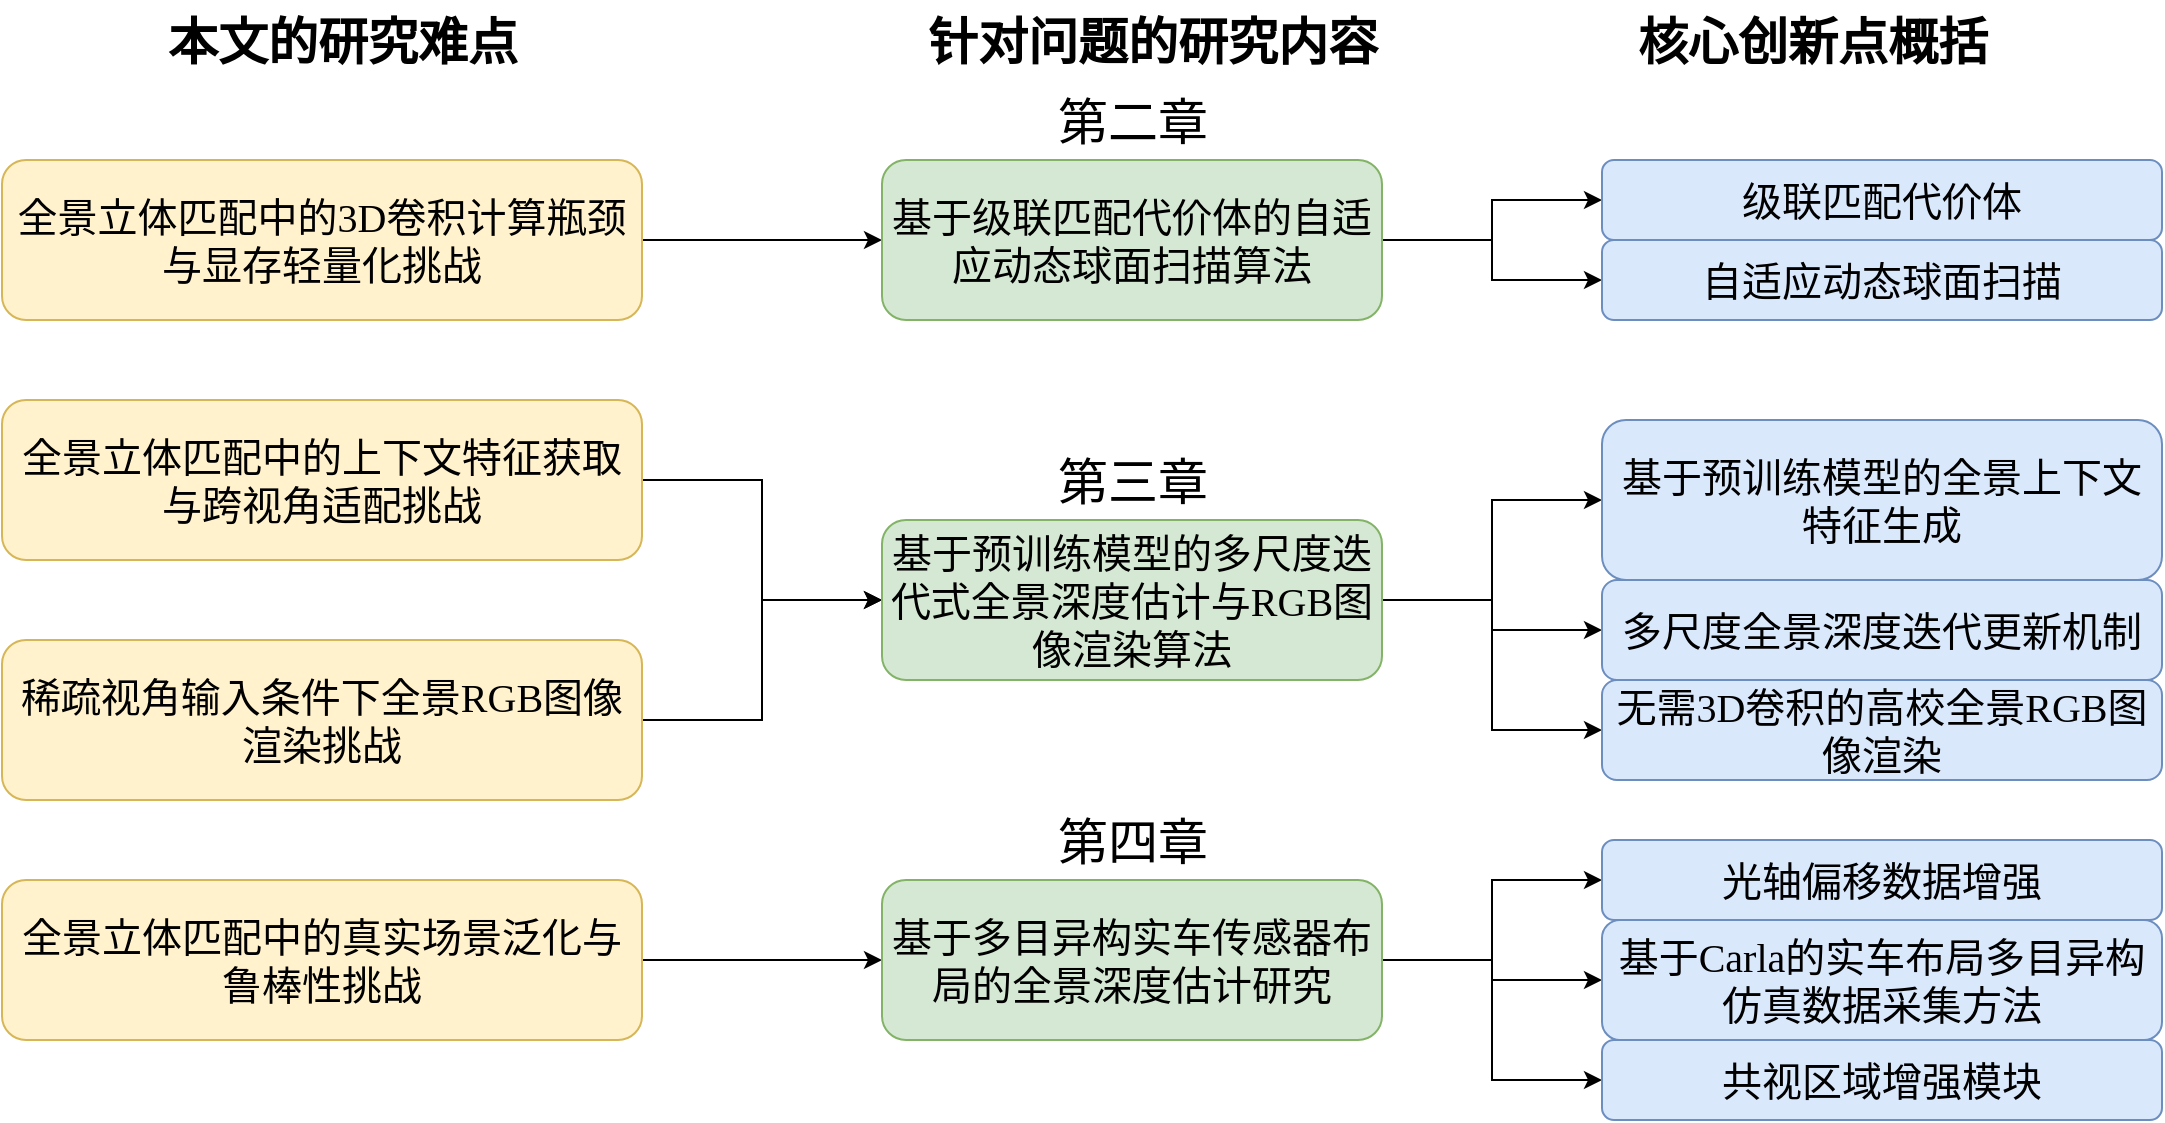 <mxfile version="26.1.3">
  <diagram name="第 1 页" id="XAZtQITo-xtTh__EvjFM">
    <mxGraphModel dx="1783" dy="986" grid="1" gridSize="10" guides="1" tooltips="1" connect="1" arrows="1" fold="1" page="1" pageScale="1" pageWidth="1600" pageHeight="900" math="0" shadow="0">
      <root>
        <mxCell id="0" />
        <mxCell id="1" parent="0" />
        <mxCell id="RTbWOXcF7epCuZFrVSqs-9" style="edgeStyle=orthogonalEdgeStyle;rounded=0;orthogonalLoop=1;jettySize=auto;html=1;entryX=0;entryY=0.5;entryDx=0;entryDy=0;" edge="1" parent="1" source="RTbWOXcF7epCuZFrVSqs-1" target="RTbWOXcF7epCuZFrVSqs-7">
          <mxGeometry relative="1" as="geometry" />
        </mxCell>
        <mxCell id="RTbWOXcF7epCuZFrVSqs-1" value="全景立体匹配中的3D卷积计算瓶颈与显存轻量化挑战" style="rounded=1;whiteSpace=wrap;html=1;fillColor=#fff2cc;strokeColor=#d6b656;fontFamily=Times New Roman;fontSize=20;direction=west;" vertex="1" parent="1">
          <mxGeometry x="320" y="160" width="320" height="80" as="geometry" />
        </mxCell>
        <mxCell id="RTbWOXcF7epCuZFrVSqs-11" style="edgeStyle=orthogonalEdgeStyle;rounded=0;orthogonalLoop=1;jettySize=auto;html=1;exitX=0;exitY=0.5;exitDx=0;exitDy=0;entryX=0;entryY=0.5;entryDx=0;entryDy=0;" edge="1" parent="1" source="RTbWOXcF7epCuZFrVSqs-3" target="RTbWOXcF7epCuZFrVSqs-10">
          <mxGeometry relative="1" as="geometry" />
        </mxCell>
        <mxCell id="RTbWOXcF7epCuZFrVSqs-3" value="全景立体匹配中的上下文特征获取与跨视角适配挑战" style="rounded=1;whiteSpace=wrap;html=1;fillColor=#fff2cc;strokeColor=#d6b656;fontFamily=Times New Roman;fontSize=20;direction=west;" vertex="1" parent="1">
          <mxGeometry x="320" y="280" width="320" height="80" as="geometry" />
        </mxCell>
        <mxCell id="RTbWOXcF7epCuZFrVSqs-4" value="本文的研究难点" style="text;html=1;align=center;verticalAlign=middle;resizable=0;points=[];autosize=1;strokeColor=none;fillColor=none;fontSize=25;fontStyle=1" vertex="1" parent="1">
          <mxGeometry x="390" y="80" width="200" height="40" as="geometry" />
        </mxCell>
        <mxCell id="RTbWOXcF7epCuZFrVSqs-12" style="edgeStyle=orthogonalEdgeStyle;rounded=0;orthogonalLoop=1;jettySize=auto;html=1;exitX=0;exitY=0.5;exitDx=0;exitDy=0;" edge="1" parent="1" source="RTbWOXcF7epCuZFrVSqs-5" target="RTbWOXcF7epCuZFrVSqs-10">
          <mxGeometry relative="1" as="geometry" />
        </mxCell>
        <mxCell id="RTbWOXcF7epCuZFrVSqs-5" value="稀疏视角输入条件下全景RGB图像渲染挑战" style="rounded=1;whiteSpace=wrap;html=1;fillColor=#fff2cc;strokeColor=#d6b656;fontFamily=Times New Roman;fontSize=20;direction=west;" vertex="1" parent="1">
          <mxGeometry x="320" y="400" width="320" height="80" as="geometry" />
        </mxCell>
        <mxCell id="RTbWOXcF7epCuZFrVSqs-14" style="edgeStyle=orthogonalEdgeStyle;rounded=0;orthogonalLoop=1;jettySize=auto;html=1;entryX=0;entryY=0.5;entryDx=0;entryDy=0;" edge="1" parent="1" source="RTbWOXcF7epCuZFrVSqs-6" target="RTbWOXcF7epCuZFrVSqs-13">
          <mxGeometry relative="1" as="geometry" />
        </mxCell>
        <mxCell id="RTbWOXcF7epCuZFrVSqs-6" value="全景立体匹配中的真实场景泛化与鲁棒性挑战" style="rounded=1;whiteSpace=wrap;html=1;fillColor=#fff2cc;strokeColor=#d6b656;fontFamily=Times New Roman;fontSize=20;direction=west;" vertex="1" parent="1">
          <mxGeometry x="320" y="520" width="320" height="80" as="geometry" />
        </mxCell>
        <mxCell id="RTbWOXcF7epCuZFrVSqs-22" style="edgeStyle=orthogonalEdgeStyle;rounded=0;orthogonalLoop=1;jettySize=auto;html=1;exitX=1;exitY=0.5;exitDx=0;exitDy=0;entryX=0;entryY=0.5;entryDx=0;entryDy=0;" edge="1" parent="1" source="RTbWOXcF7epCuZFrVSqs-7" target="RTbWOXcF7epCuZFrVSqs-20">
          <mxGeometry relative="1" as="geometry" />
        </mxCell>
        <mxCell id="RTbWOXcF7epCuZFrVSqs-23" style="edgeStyle=orthogonalEdgeStyle;rounded=0;orthogonalLoop=1;jettySize=auto;html=1;entryX=0;entryY=0.5;entryDx=0;entryDy=0;" edge="1" parent="1" source="RTbWOXcF7epCuZFrVSqs-7" target="RTbWOXcF7epCuZFrVSqs-21">
          <mxGeometry relative="1" as="geometry" />
        </mxCell>
        <mxCell id="RTbWOXcF7epCuZFrVSqs-7" value="基于级联匹配代价体的自适应动态球面扫描算法" style="rounded=1;whiteSpace=wrap;html=1;fillColor=#d5e8d4;strokeColor=#82b366;fontSize=20;fontFamily=Times New Roman;" vertex="1" parent="1">
          <mxGeometry x="760" y="160" width="250" height="80" as="geometry" />
        </mxCell>
        <mxCell id="RTbWOXcF7epCuZFrVSqs-8" value="针对问题的研究内容" style="text;html=1;align=center;verticalAlign=middle;resizable=0;points=[];autosize=1;strokeColor=none;fillColor=none;fontSize=25;fontStyle=1" vertex="1" parent="1">
          <mxGeometry x="770" y="80" width="250" height="40" as="geometry" />
        </mxCell>
        <mxCell id="RTbWOXcF7epCuZFrVSqs-26" style="edgeStyle=orthogonalEdgeStyle;rounded=0;orthogonalLoop=1;jettySize=auto;html=1;exitX=1;exitY=0.5;exitDx=0;exitDy=0;entryX=0;entryY=0.5;entryDx=0;entryDy=0;" edge="1" parent="1" source="RTbWOXcF7epCuZFrVSqs-10" target="RTbWOXcF7epCuZFrVSqs-24">
          <mxGeometry relative="1" as="geometry" />
        </mxCell>
        <mxCell id="RTbWOXcF7epCuZFrVSqs-27" style="edgeStyle=orthogonalEdgeStyle;rounded=0;orthogonalLoop=1;jettySize=auto;html=1;entryX=0;entryY=0.5;entryDx=0;entryDy=0;" edge="1" parent="1" source="RTbWOXcF7epCuZFrVSqs-10" target="RTbWOXcF7epCuZFrVSqs-25">
          <mxGeometry relative="1" as="geometry" />
        </mxCell>
        <mxCell id="RTbWOXcF7epCuZFrVSqs-31" style="edgeStyle=orthogonalEdgeStyle;rounded=0;orthogonalLoop=1;jettySize=auto;html=1;entryX=0;entryY=0.5;entryDx=0;entryDy=0;" edge="1" parent="1" source="RTbWOXcF7epCuZFrVSqs-10" target="RTbWOXcF7epCuZFrVSqs-29">
          <mxGeometry relative="1" as="geometry" />
        </mxCell>
        <mxCell id="RTbWOXcF7epCuZFrVSqs-10" value="基于预训练模型的多尺度迭代式全景深度估计与RGB图像渲染算法" style="rounded=1;whiteSpace=wrap;html=1;fillColor=#d5e8d4;strokeColor=#82b366;fontSize=20;fontFamily=Times New Roman;" vertex="1" parent="1">
          <mxGeometry x="760" y="340" width="250" height="80" as="geometry" />
        </mxCell>
        <mxCell id="RTbWOXcF7epCuZFrVSqs-34" style="edgeStyle=orthogonalEdgeStyle;rounded=0;orthogonalLoop=1;jettySize=auto;html=1;entryX=0;entryY=0.5;entryDx=0;entryDy=0;" edge="1" parent="1" source="RTbWOXcF7epCuZFrVSqs-13" target="RTbWOXcF7epCuZFrVSqs-32">
          <mxGeometry relative="1" as="geometry" />
        </mxCell>
        <mxCell id="RTbWOXcF7epCuZFrVSqs-36" style="edgeStyle=orthogonalEdgeStyle;rounded=0;orthogonalLoop=1;jettySize=auto;html=1;entryX=0;entryY=0.5;entryDx=0;entryDy=0;" edge="1" parent="1" source="RTbWOXcF7epCuZFrVSqs-13" target="RTbWOXcF7epCuZFrVSqs-35">
          <mxGeometry relative="1" as="geometry" />
        </mxCell>
        <mxCell id="RTbWOXcF7epCuZFrVSqs-37" style="edgeStyle=orthogonalEdgeStyle;rounded=0;orthogonalLoop=1;jettySize=auto;html=1;entryX=0;entryY=0.5;entryDx=0;entryDy=0;" edge="1" parent="1" source="RTbWOXcF7epCuZFrVSqs-13" target="RTbWOXcF7epCuZFrVSqs-33">
          <mxGeometry relative="1" as="geometry" />
        </mxCell>
        <mxCell id="RTbWOXcF7epCuZFrVSqs-13" value="基于多目异构实车传感器布局的全景深度估计研究" style="rounded=1;whiteSpace=wrap;html=1;fillColor=#d5e8d4;strokeColor=#82b366;fontSize=20;fontFamily=Times New Roman;" vertex="1" parent="1">
          <mxGeometry x="760" y="520" width="250" height="80" as="geometry" />
        </mxCell>
        <mxCell id="RTbWOXcF7epCuZFrVSqs-15" value="核心创新点概括" style="text;html=1;align=center;verticalAlign=middle;resizable=0;points=[];autosize=1;strokeColor=none;fillColor=none;fontSize=25;fontStyle=1" vertex="1" parent="1">
          <mxGeometry x="1125" y="80" width="200" height="40" as="geometry" />
        </mxCell>
        <mxCell id="RTbWOXcF7epCuZFrVSqs-16" value="第二章" style="text;html=1;align=center;verticalAlign=middle;resizable=0;points=[];autosize=1;strokeColor=none;fillColor=none;fontSize=25;" vertex="1" parent="1">
          <mxGeometry x="835" y="120" width="100" height="40" as="geometry" />
        </mxCell>
        <mxCell id="RTbWOXcF7epCuZFrVSqs-17" value="第三章" style="text;html=1;align=center;verticalAlign=middle;resizable=0;points=[];autosize=1;strokeColor=none;fillColor=none;fontSize=25;" vertex="1" parent="1">
          <mxGeometry x="835" y="300" width="100" height="40" as="geometry" />
        </mxCell>
        <mxCell id="RTbWOXcF7epCuZFrVSqs-18" value="第四章" style="text;html=1;align=center;verticalAlign=middle;resizable=0;points=[];autosize=1;strokeColor=none;fillColor=none;fontSize=25;" vertex="1" parent="1">
          <mxGeometry x="835" y="480" width="100" height="40" as="geometry" />
        </mxCell>
        <mxCell id="RTbWOXcF7epCuZFrVSqs-20" value="级联匹配代价体" style="rounded=1;whiteSpace=wrap;html=1;fillColor=#dae8fc;strokeColor=#6c8ebf;fontSize=20;fontFamily=Times New Roman;" vertex="1" parent="1">
          <mxGeometry x="1120" y="160" width="280" height="40" as="geometry" />
        </mxCell>
        <mxCell id="RTbWOXcF7epCuZFrVSqs-21" value="自适应动态球面扫描" style="rounded=1;whiteSpace=wrap;html=1;fillColor=#dae8fc;strokeColor=#6c8ebf;fontSize=20;fontFamily=Times New Roman;" vertex="1" parent="1">
          <mxGeometry x="1120" y="200" width="280" height="40" as="geometry" />
        </mxCell>
        <mxCell id="RTbWOXcF7epCuZFrVSqs-24" value="基于预训练模型的全景上下文特征生成" style="rounded=1;whiteSpace=wrap;html=1;fillColor=#dae8fc;strokeColor=#6c8ebf;fontSize=20;fontFamily=Times New Roman;" vertex="1" parent="1">
          <mxGeometry x="1120" y="290" width="280" height="80" as="geometry" />
        </mxCell>
        <mxCell id="RTbWOXcF7epCuZFrVSqs-25" value="多尺度全景深度迭代更新机制" style="rounded=1;whiteSpace=wrap;html=1;fillColor=#dae8fc;strokeColor=#6c8ebf;fontSize=20;fontFamily=Times New Roman;" vertex="1" parent="1">
          <mxGeometry x="1120" y="370" width="280" height="50" as="geometry" />
        </mxCell>
        <mxCell id="RTbWOXcF7epCuZFrVSqs-29" value="无需3D卷积的高校全景RGB图像渲染" style="rounded=1;whiteSpace=wrap;html=1;fillColor=#dae8fc;strokeColor=#6c8ebf;fontSize=20;fontFamily=Times New Roman;" vertex="1" parent="1">
          <mxGeometry x="1120" y="420" width="280" height="50" as="geometry" />
        </mxCell>
        <mxCell id="RTbWOXcF7epCuZFrVSqs-32" value="光轴偏移数据增强" style="rounded=1;whiteSpace=wrap;html=1;fillColor=#dae8fc;strokeColor=#6c8ebf;fontSize=20;fontFamily=Times New Roman;" vertex="1" parent="1">
          <mxGeometry x="1120" y="500" width="280" height="40" as="geometry" />
        </mxCell>
        <mxCell id="RTbWOXcF7epCuZFrVSqs-33" value="共视区域增强模块" style="rounded=1;whiteSpace=wrap;html=1;fillColor=#dae8fc;strokeColor=#6c8ebf;fontSize=20;fontFamily=Times New Roman;" vertex="1" parent="1">
          <mxGeometry x="1120" y="600" width="280" height="40" as="geometry" />
        </mxCell>
        <mxCell id="RTbWOXcF7epCuZFrVSqs-35" value="基于Carla的实车布局多目异构仿真数据采集方法" style="rounded=1;whiteSpace=wrap;html=1;fillColor=#dae8fc;strokeColor=#6c8ebf;fontSize=20;fontFamily=Times New Roman;" vertex="1" parent="1">
          <mxGeometry x="1120" y="540" width="280" height="60" as="geometry" />
        </mxCell>
      </root>
    </mxGraphModel>
  </diagram>
</mxfile>

